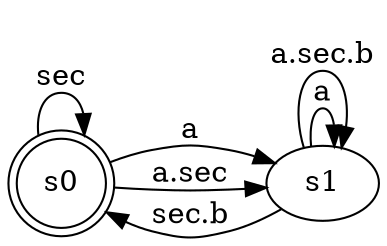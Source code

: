 digraph SampledOn { 
  rankdir="LR"
  s0 [ shape="doublecircle" ]
  s0->s0 [
    label= "sec"
  ] ;
  s0->s1 [
    label= "a"
  ] ;
  s0->s1 [
    label= "a.sec"
  ] ;
  s1->s1 [
    label= "a"
  ] ;
  s1->s0 [
    label= "sec.b"
  ] ;
  s1->s1 [
    label= "a.sec.b"
  ] ;
}

